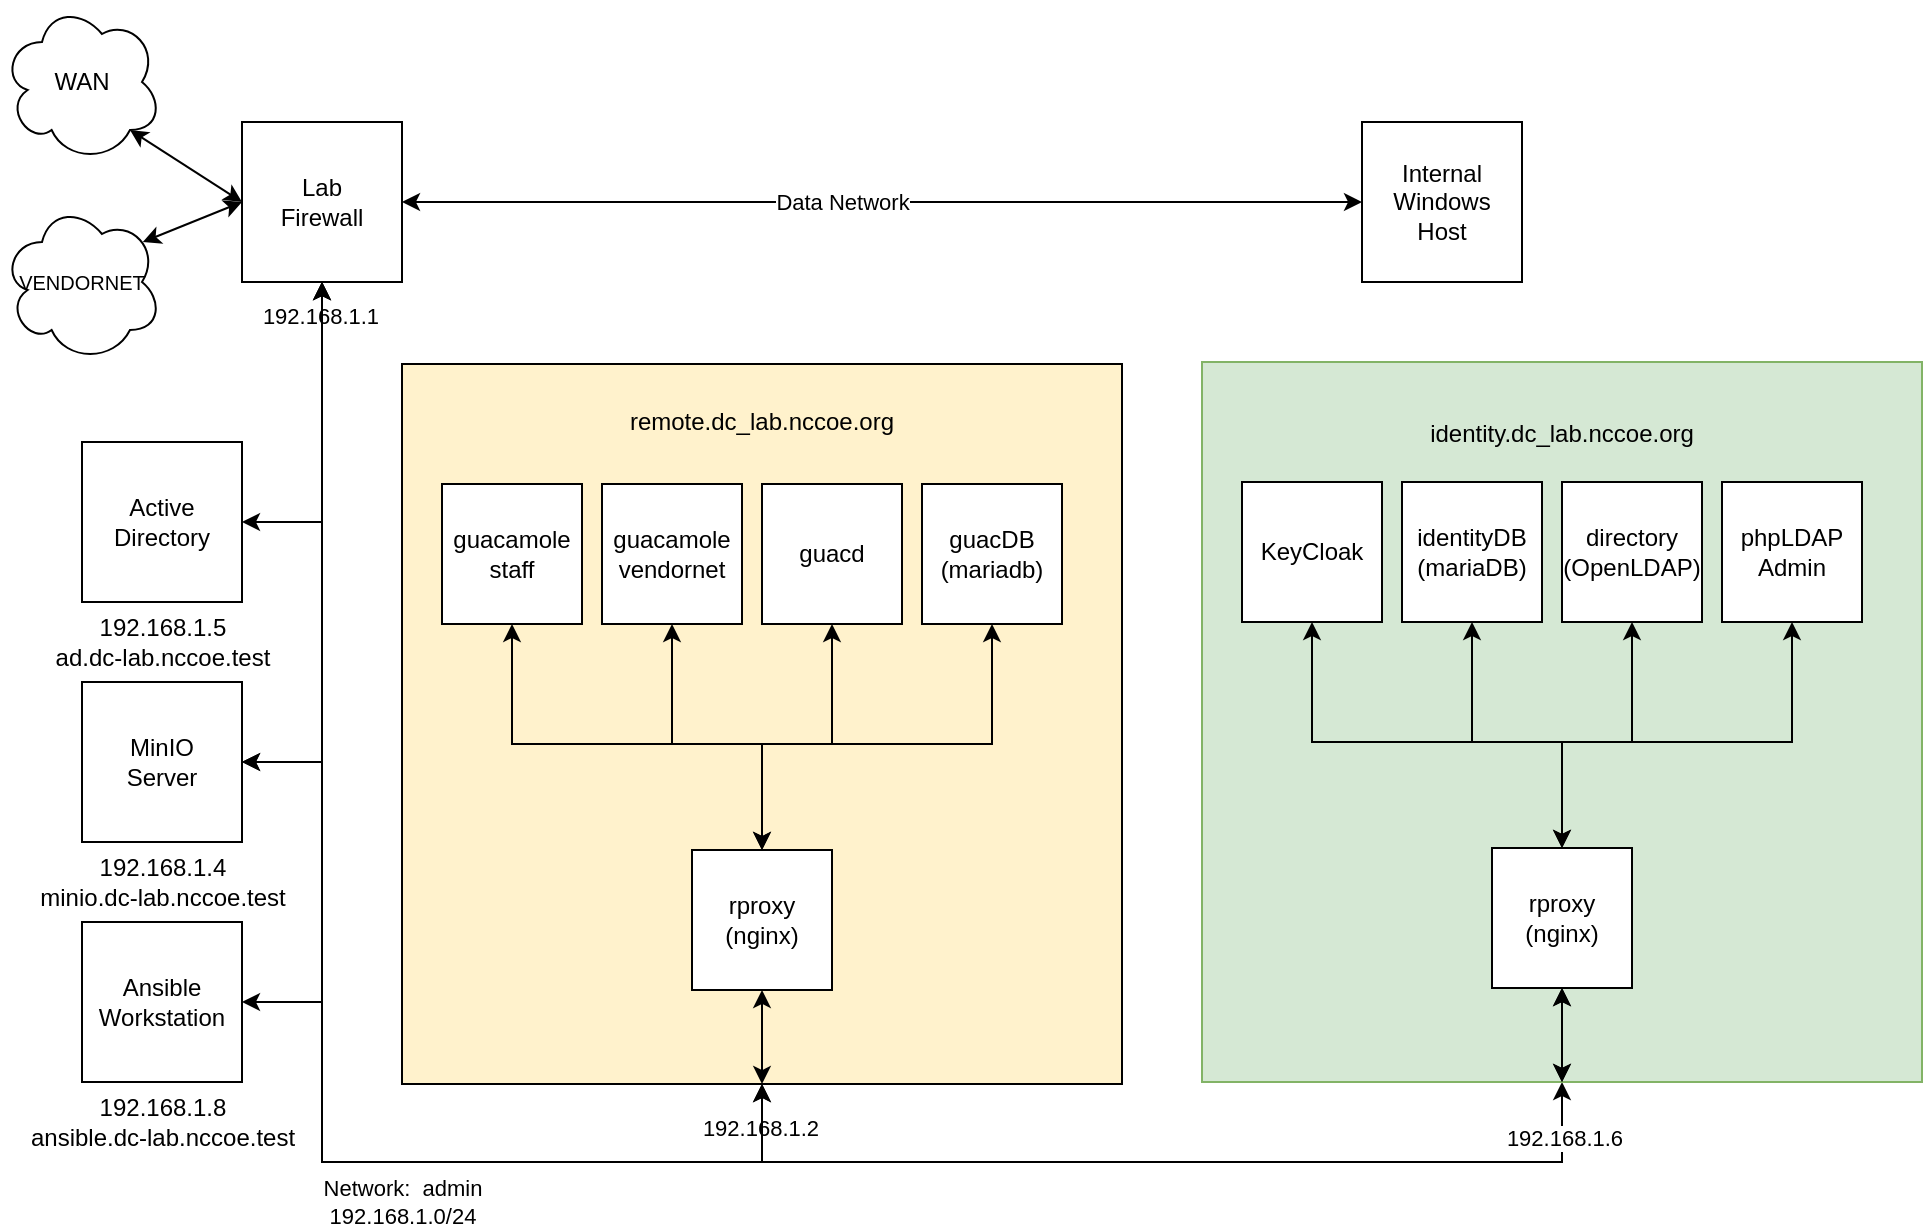 <mxfile version="21.1.2" type="device">
  <diagram name="Page-1" id="j39anbiHqxycgj2Vby9E">
    <mxGraphModel dx="1088" dy="679" grid="1" gridSize="10" guides="1" tooltips="1" connect="1" arrows="1" fold="1" page="1" pageScale="1" pageWidth="1600" pageHeight="1200" math="0" shadow="0">
      <root>
        <mxCell id="0" />
        <mxCell id="1" parent="0" />
        <mxCell id="RbBalypHwQqMpXMawHjO-1" value="Lab&lt;br&gt;Firewall" style="whiteSpace=wrap;html=1;aspect=fixed;" parent="1" vertex="1">
          <mxGeometry x="120" y="120" width="80" height="80" as="geometry" />
        </mxCell>
        <mxCell id="RbBalypHwQqMpXMawHjO-2" value="WAN" style="ellipse;shape=cloud;whiteSpace=wrap;html=1;" parent="1" vertex="1">
          <mxGeometry y="60" width="80" height="80" as="geometry" />
        </mxCell>
        <mxCell id="RbBalypHwQqMpXMawHjO-3" value="" style="endArrow=classic;startArrow=classic;html=1;rounded=0;exitX=0.8;exitY=0.8;exitDx=0;exitDy=0;exitPerimeter=0;entryX=0;entryY=0.5;entryDx=0;entryDy=0;" parent="1" source="RbBalypHwQqMpXMawHjO-2" target="RbBalypHwQqMpXMawHjO-1" edge="1">
          <mxGeometry width="50" height="50" relative="1" as="geometry">
            <mxPoint x="310" y="380" as="sourcePoint" />
            <mxPoint x="360" y="330" as="targetPoint" />
          </mxGeometry>
        </mxCell>
        <mxCell id="RbBalypHwQqMpXMawHjO-21" value="Active&lt;br&gt;Directory" style="whiteSpace=wrap;html=1;aspect=fixed;" parent="1" vertex="1">
          <mxGeometry x="40" y="280" width="80" height="80" as="geometry" />
        </mxCell>
        <mxCell id="RbBalypHwQqMpXMawHjO-22" value="" style="endArrow=classic;startArrow=classic;html=1;rounded=0;entryX=0.5;entryY=1;entryDx=0;entryDy=0;exitX=1;exitY=0.5;exitDx=0;exitDy=0;" parent="1" source="RbBalypHwQqMpXMawHjO-21" target="RbBalypHwQqMpXMawHjO-1" edge="1">
          <mxGeometry width="50" height="50" relative="1" as="geometry">
            <mxPoint x="135" y="345" as="sourcePoint" />
            <mxPoint x="185" y="295" as="targetPoint" />
            <Array as="points">
              <mxPoint x="160" y="320" />
            </Array>
          </mxGeometry>
        </mxCell>
        <mxCell id="RbBalypHwQqMpXMawHjO-23" value="MinIO&lt;br&gt;Server" style="whiteSpace=wrap;html=1;aspect=fixed;" parent="1" vertex="1">
          <mxGeometry x="40" y="400" width="80" height="80" as="geometry" />
        </mxCell>
        <mxCell id="RbBalypHwQqMpXMawHjO-24" value="" style="endArrow=classic;startArrow=classic;html=1;rounded=0;exitX=1;exitY=0.5;exitDx=0;exitDy=0;entryX=0.5;entryY=1;entryDx=0;entryDy=0;" parent="1" source="RbBalypHwQqMpXMawHjO-23" target="RbBalypHwQqMpXMawHjO-1" edge="1">
          <mxGeometry width="50" height="50" relative="1" as="geometry">
            <mxPoint x="300" y="470" as="sourcePoint" />
            <mxPoint x="350" y="420" as="targetPoint" />
            <Array as="points">
              <mxPoint x="160" y="440" />
            </Array>
          </mxGeometry>
        </mxCell>
        <mxCell id="RbBalypHwQqMpXMawHjO-42" value="Network:&amp;nbsp; admin&lt;br&gt;192.168.1.0/24" style="edgeLabel;html=1;align=center;verticalAlign=middle;resizable=0;points=[];" parent="RbBalypHwQqMpXMawHjO-24" vertex="1" connectable="0">
          <mxGeometry x="0.614" y="-1" relative="1" as="geometry">
            <mxPoint x="39" y="406" as="offset" />
          </mxGeometry>
        </mxCell>
        <mxCell id="6uV4f1uO-UUEoO7pm-lm-1" value="192.168.1.1" style="edgeLabel;html=1;align=center;verticalAlign=middle;resizable=0;points=[];" parent="RbBalypHwQqMpXMawHjO-24" vertex="1" connectable="0">
          <mxGeometry x="0.879" y="1" relative="1" as="geometry">
            <mxPoint as="offset" />
          </mxGeometry>
        </mxCell>
        <mxCell id="RbBalypHwQqMpXMawHjO-25" value="" style="endArrow=classic;startArrow=classic;html=1;rounded=0;exitX=1;exitY=0.5;exitDx=0;exitDy=0;entryX=0.5;entryY=1;entryDx=0;entryDy=0;" parent="1" source="RbBalypHwQqMpXMawHjO-23" target="RbBalypHwQqMpXMawHjO-4" edge="1">
          <mxGeometry width="50" height="50" relative="1" as="geometry">
            <mxPoint x="300" y="470" as="sourcePoint" />
            <mxPoint x="350" y="420" as="targetPoint" />
            <Array as="points">
              <mxPoint x="160" y="440" />
              <mxPoint x="160" y="640" />
              <mxPoint x="380" y="640" />
            </Array>
          </mxGeometry>
        </mxCell>
        <mxCell id="6uV4f1uO-UUEoO7pm-lm-6" value="192.168.1.2" style="edgeLabel;html=1;align=center;verticalAlign=middle;resizable=0;points=[];" parent="RbBalypHwQqMpXMawHjO-25" vertex="1" connectable="0">
          <mxGeometry x="0.917" y="1" relative="1" as="geometry">
            <mxPoint y="1" as="offset" />
          </mxGeometry>
        </mxCell>
        <mxCell id="RbBalypHwQqMpXMawHjO-39" value="Internal&lt;br&gt;Windows&lt;br&gt;Host" style="whiteSpace=wrap;html=1;aspect=fixed;" parent="1" vertex="1">
          <mxGeometry x="680" y="120" width="80" height="80" as="geometry" />
        </mxCell>
        <mxCell id="RbBalypHwQqMpXMawHjO-40" value="" style="endArrow=classic;startArrow=classic;html=1;rounded=0;exitX=1;exitY=0.5;exitDx=0;exitDy=0;entryX=0;entryY=0.5;entryDx=0;entryDy=0;" parent="1" source="RbBalypHwQqMpXMawHjO-1" target="RbBalypHwQqMpXMawHjO-39" edge="1">
          <mxGeometry width="50" height="50" relative="1" as="geometry">
            <mxPoint x="300" y="460" as="sourcePoint" />
            <mxPoint x="350" y="410" as="targetPoint" />
          </mxGeometry>
        </mxCell>
        <mxCell id="RbBalypHwQqMpXMawHjO-41" value="Data Network" style="edgeLabel;html=1;align=center;verticalAlign=middle;resizable=0;points=[];container=0;" parent="RbBalypHwQqMpXMawHjO-40" vertex="1" connectable="0">
          <mxGeometry x="-0.204" y="-2" relative="1" as="geometry">
            <mxPoint x="29" y="-2" as="offset" />
          </mxGeometry>
        </mxCell>
        <mxCell id="6uV4f1uO-UUEoO7pm-lm-2" value="192.168.1.5&lt;br&gt;ad.dc-lab.nccoe.test" style="text;html=1;align=center;verticalAlign=middle;resizable=0;points=[];autosize=1;strokeColor=none;fillColor=none;" parent="1" vertex="1">
          <mxGeometry x="15" y="360" width="130" height="40" as="geometry" />
        </mxCell>
        <mxCell id="6uV4f1uO-UUEoO7pm-lm-5" value="192.168.1.4&lt;br&gt;minio.dc-lab.nccoe.test" style="text;html=1;align=center;verticalAlign=middle;resizable=0;points=[];autosize=1;strokeColor=none;fillColor=none;" parent="1" vertex="1">
          <mxGeometry x="5" y="480" width="150" height="40" as="geometry" />
        </mxCell>
        <mxCell id="6uV4f1uO-UUEoO7pm-lm-7" value="&lt;font style=&quot;font-size: 10px;&quot;&gt;VENDORNET&lt;/font&gt;" style="ellipse;shape=cloud;whiteSpace=wrap;html=1;" parent="1" vertex="1">
          <mxGeometry y="160" width="80" height="80" as="geometry" />
        </mxCell>
        <mxCell id="6uV4f1uO-UUEoO7pm-lm-8" value="" style="endArrow=classic;startArrow=classic;html=1;rounded=0;exitX=0.88;exitY=0.25;exitDx=0;exitDy=0;exitPerimeter=0;entryX=0;entryY=0.5;entryDx=0;entryDy=0;" parent="1" source="6uV4f1uO-UUEoO7pm-lm-7" target="RbBalypHwQqMpXMawHjO-1" edge="1">
          <mxGeometry width="50" height="50" relative="1" as="geometry">
            <mxPoint x="80" y="110" as="sourcePoint" />
            <mxPoint x="130" y="170" as="targetPoint" />
          </mxGeometry>
        </mxCell>
        <mxCell id="RbBalypHwQqMpXMawHjO-20" value="" style="group;fillColor=#ffe6cc;strokeColor=#d79b00;container=0;" parent="1" vertex="1" connectable="0">
          <mxGeometry x="200" y="241" width="360" height="360" as="geometry" />
        </mxCell>
        <mxCell id="RbBalypHwQqMpXMawHjO-26" value="" style="endArrow=classic;startArrow=classic;html=1;rounded=0;entryX=0.5;entryY=1;entryDx=0;entryDy=0;" parent="1" target="RbBalypHwQqMpXMawHjO-18" edge="1">
          <mxGeometry width="50" height="50" relative="1" as="geometry">
            <mxPoint x="380" y="601" as="sourcePoint" />
            <mxPoint x="270" y="461" as="targetPoint" />
          </mxGeometry>
        </mxCell>
        <mxCell id="RbBalypHwQqMpXMawHjO-4" value="remote.dc_lab.nccoe.org&lt;br&gt;&lt;br&gt;&lt;br&gt;&lt;br&gt;&lt;br&gt;&lt;br&gt;&lt;br&gt;&lt;br&gt;&lt;br&gt;&lt;br&gt;&lt;br&gt;&lt;br&gt;&lt;br&gt;&lt;br&gt;&lt;br&gt;&lt;br&gt;&lt;br&gt;&lt;br&gt;&lt;br&gt;&lt;br&gt;&lt;br&gt;&lt;br&gt;" style="whiteSpace=wrap;html=1;aspect=fixed;fillColor=#FFF2CC;container=0;" parent="1" vertex="1">
          <mxGeometry x="200" y="241" width="360" height="360" as="geometry" />
        </mxCell>
        <mxCell id="RbBalypHwQqMpXMawHjO-7" value="guacd" style="whiteSpace=wrap;html=1;aspect=fixed;container=0;" parent="1" vertex="1">
          <mxGeometry x="380" y="301" width="70" height="70" as="geometry" />
        </mxCell>
        <mxCell id="RbBalypHwQqMpXMawHjO-8" value="guacamole&lt;br&gt;staff" style="whiteSpace=wrap;html=1;aspect=fixed;container=0;" parent="1" vertex="1">
          <mxGeometry x="220" y="301" width="70" height="70" as="geometry" />
        </mxCell>
        <mxCell id="RbBalypHwQqMpXMawHjO-9" value="guacDB&lt;br&gt;(mariadb)" style="whiteSpace=wrap;html=1;aspect=fixed;container=0;" parent="1" vertex="1">
          <mxGeometry x="460" y="301" width="70" height="70" as="geometry" />
        </mxCell>
        <mxCell id="RbBalypHwQqMpXMawHjO-16" value="guacamole&lt;br&gt;vendornet" style="whiteSpace=wrap;html=1;aspect=fixed;container=0;" parent="1" vertex="1">
          <mxGeometry x="300" y="301" width="70" height="70" as="geometry" />
        </mxCell>
        <mxCell id="RbBalypHwQqMpXMawHjO-18" value="rproxy&lt;br&gt;(nginx)" style="whiteSpace=wrap;html=1;aspect=fixed;container=0;" parent="1" vertex="1">
          <mxGeometry x="345" y="484" width="70" height="70" as="geometry" />
        </mxCell>
        <mxCell id="RbBalypHwQqMpXMawHjO-27" value="" style="endArrow=classic;startArrow=classic;html=1;rounded=0;exitX=0.5;exitY=0;exitDx=0;exitDy=0;entryX=0.5;entryY=1;entryDx=0;entryDy=0;" parent="1" source="RbBalypHwQqMpXMawHjO-18" target="RbBalypHwQqMpXMawHjO-9" edge="1">
          <mxGeometry width="50" height="50" relative="1" as="geometry">
            <mxPoint x="220" y="511" as="sourcePoint" />
            <mxPoint x="270" y="461" as="targetPoint" />
            <Array as="points">
              <mxPoint x="380" y="431" />
              <mxPoint x="495" y="431" />
            </Array>
          </mxGeometry>
        </mxCell>
        <mxCell id="RbBalypHwQqMpXMawHjO-33" value="" style="endArrow=classic;startArrow=classic;html=1;rounded=0;exitX=0.5;exitY=0;exitDx=0;exitDy=0;entryX=0.5;entryY=1;entryDx=0;entryDy=0;" parent="1" source="RbBalypHwQqMpXMawHjO-18" target="RbBalypHwQqMpXMawHjO-8" edge="1">
          <mxGeometry width="50" height="50" relative="1" as="geometry">
            <mxPoint x="220" y="511" as="sourcePoint" />
            <mxPoint x="280" y="381" as="targetPoint" />
            <Array as="points">
              <mxPoint x="380" y="431" />
              <mxPoint x="255" y="431" />
            </Array>
          </mxGeometry>
        </mxCell>
        <mxCell id="Wc-wodaVvmo2lyUh-DHU-7" value="" style="endArrow=classic;startArrow=classic;html=1;rounded=0;exitX=0.5;exitY=1;exitDx=0;exitDy=0;entryX=0.5;entryY=1;entryDx=0;entryDy=0;" parent="1" source="RbBalypHwQqMpXMawHjO-16" target="RbBalypHwQqMpXMawHjO-7" edge="1">
          <mxGeometry width="50" height="50" relative="1" as="geometry">
            <mxPoint x="330" y="411" as="sourcePoint" />
            <mxPoint x="380" y="361" as="targetPoint" />
            <Array as="points">
              <mxPoint x="335" y="431" />
              <mxPoint x="380" y="431" />
              <mxPoint x="415" y="431" />
            </Array>
          </mxGeometry>
        </mxCell>
        <mxCell id="Wc-wodaVvmo2lyUh-DHU-8" value="" style="endArrow=classic;startArrow=classic;html=1;rounded=0;entryX=0.5;entryY=1;entryDx=0;entryDy=0;exitX=0.5;exitY=1;exitDx=0;exitDy=0;" parent="1" source="RbBalypHwQqMpXMawHjO-18" target="RbBalypHwQqMpXMawHjO-4" edge="1">
          <mxGeometry width="50" height="50" relative="1" as="geometry">
            <mxPoint x="330" y="411" as="sourcePoint" />
            <mxPoint x="380" y="361" as="targetPoint" />
          </mxGeometry>
        </mxCell>
        <mxCell id="Wc-wodaVvmo2lyUh-DHU-22" value="" style="endArrow=classic;startArrow=classic;html=1;rounded=0;exitX=0.5;exitY=1;exitDx=0;exitDy=0;entryX=0.5;entryY=1;entryDx=0;entryDy=0;" parent="1" source="RbBalypHwQqMpXMawHjO-4" target="Wc-wodaVvmo2lyUh-DHU-12" edge="1">
          <mxGeometry width="50" height="50" relative="1" as="geometry">
            <mxPoint x="410" y="370" as="sourcePoint" />
            <mxPoint x="460" y="320" as="targetPoint" />
            <Array as="points">
              <mxPoint x="380" y="640" />
              <mxPoint x="580" y="640" />
              <mxPoint x="780" y="640" />
            </Array>
          </mxGeometry>
        </mxCell>
        <mxCell id="Wc-wodaVvmo2lyUh-DHU-24" value="192.168.1.6" style="edgeLabel;html=1;align=center;verticalAlign=middle;resizable=0;points=[];" parent="Wc-wodaVvmo2lyUh-DHU-22" vertex="1" connectable="0">
          <mxGeometry x="0.889" y="-1" relative="1" as="geometry">
            <mxPoint y="1" as="offset" />
          </mxGeometry>
        </mxCell>
        <mxCell id="Wc-wodaVvmo2lyUh-DHU-23" value="" style="group;fillColor=#E6FFCC;" parent="1" vertex="1" connectable="0">
          <mxGeometry x="600" y="240" width="360" height="360" as="geometry" />
        </mxCell>
        <mxCell id="Wc-wodaVvmo2lyUh-DHU-10" value="" style="group;fillColor=#ffe6cc;strokeColor=#d79b00;container=0;" parent="Wc-wodaVvmo2lyUh-DHU-23" vertex="1" connectable="0">
          <mxGeometry width="360" height="360" as="geometry" />
        </mxCell>
        <mxCell id="Wc-wodaVvmo2lyUh-DHU-12" value="identity.dc_lab.nccoe.org&lt;br&gt;&lt;br&gt;&lt;br&gt;&lt;br&gt;&lt;br&gt;&lt;br&gt;&lt;br&gt;&lt;br&gt;&lt;br&gt;&lt;br&gt;&lt;br&gt;&lt;br&gt;&lt;br&gt;&lt;br&gt;&lt;br&gt;&lt;br&gt;&lt;br&gt;&lt;br&gt;&lt;br&gt;&lt;br&gt;&lt;br&gt;" style="whiteSpace=wrap;html=1;aspect=fixed;fillColor=#d5e8d4;container=0;strokeColor=#82b366;" parent="Wc-wodaVvmo2lyUh-DHU-23" vertex="1">
          <mxGeometry width="360" height="360" as="geometry" />
        </mxCell>
        <mxCell id="Wc-wodaVvmo2lyUh-DHU-11" value="" style="endArrow=classic;startArrow=classic;html=1;rounded=0;entryX=0.5;entryY=1;entryDx=0;entryDy=0;" parent="Wc-wodaVvmo2lyUh-DHU-23" target="Wc-wodaVvmo2lyUh-DHU-17" edge="1">
          <mxGeometry width="50" height="50" relative="1" as="geometry">
            <mxPoint x="180" y="360" as="sourcePoint" />
            <mxPoint x="70" y="220" as="targetPoint" />
          </mxGeometry>
        </mxCell>
        <mxCell id="Wc-wodaVvmo2lyUh-DHU-13" value="directory&lt;br&gt;(OpenLDAP)" style="whiteSpace=wrap;html=1;aspect=fixed;container=0;" parent="Wc-wodaVvmo2lyUh-DHU-23" vertex="1">
          <mxGeometry x="180" y="60" width="70" height="70" as="geometry" />
        </mxCell>
        <mxCell id="Wc-wodaVvmo2lyUh-DHU-14" value="KeyCloak" style="whiteSpace=wrap;html=1;aspect=fixed;container=0;" parent="Wc-wodaVvmo2lyUh-DHU-23" vertex="1">
          <mxGeometry x="20" y="60" width="70" height="70" as="geometry" />
        </mxCell>
        <mxCell id="Wc-wodaVvmo2lyUh-DHU-15" value="phpLDAP&lt;br&gt;Admin" style="whiteSpace=wrap;html=1;aspect=fixed;container=0;" parent="Wc-wodaVvmo2lyUh-DHU-23" vertex="1">
          <mxGeometry x="260" y="60" width="70" height="70" as="geometry" />
        </mxCell>
        <mxCell id="Wc-wodaVvmo2lyUh-DHU-16" value="identityDB&lt;br&gt;(mariaDB)" style="whiteSpace=wrap;html=1;aspect=fixed;container=0;" parent="Wc-wodaVvmo2lyUh-DHU-23" vertex="1">
          <mxGeometry x="100" y="60" width="70" height="70" as="geometry" />
        </mxCell>
        <mxCell id="Wc-wodaVvmo2lyUh-DHU-17" value="rproxy&lt;br&gt;(nginx)" style="whiteSpace=wrap;html=1;aspect=fixed;container=0;" parent="Wc-wodaVvmo2lyUh-DHU-23" vertex="1">
          <mxGeometry x="145" y="243" width="70" height="70" as="geometry" />
        </mxCell>
        <mxCell id="Wc-wodaVvmo2lyUh-DHU-18" value="" style="endArrow=classic;startArrow=classic;html=1;rounded=0;exitX=0.5;exitY=0;exitDx=0;exitDy=0;entryX=0.5;entryY=1;entryDx=0;entryDy=0;" parent="Wc-wodaVvmo2lyUh-DHU-23" source="Wc-wodaVvmo2lyUh-DHU-17" target="Wc-wodaVvmo2lyUh-DHU-15" edge="1">
          <mxGeometry width="50" height="50" relative="1" as="geometry">
            <mxPoint x="20" y="270" as="sourcePoint" />
            <mxPoint x="70" y="220" as="targetPoint" />
            <Array as="points">
              <mxPoint x="180" y="190" />
              <mxPoint x="295" y="190" />
            </Array>
          </mxGeometry>
        </mxCell>
        <mxCell id="Wc-wodaVvmo2lyUh-DHU-19" value="" style="endArrow=classic;startArrow=classic;html=1;rounded=0;exitX=0.5;exitY=0;exitDx=0;exitDy=0;entryX=0.5;entryY=1;entryDx=0;entryDy=0;" parent="Wc-wodaVvmo2lyUh-DHU-23" source="Wc-wodaVvmo2lyUh-DHU-17" target="Wc-wodaVvmo2lyUh-DHU-14" edge="1">
          <mxGeometry width="50" height="50" relative="1" as="geometry">
            <mxPoint x="20" y="270" as="sourcePoint" />
            <mxPoint x="80" y="140" as="targetPoint" />
            <Array as="points">
              <mxPoint x="180" y="190" />
              <mxPoint x="55" y="190" />
            </Array>
          </mxGeometry>
        </mxCell>
        <mxCell id="Wc-wodaVvmo2lyUh-DHU-20" value="" style="endArrow=classic;startArrow=classic;html=1;rounded=0;exitX=0.5;exitY=1;exitDx=0;exitDy=0;entryX=0.5;entryY=1;entryDx=0;entryDy=0;" parent="Wc-wodaVvmo2lyUh-DHU-23" source="Wc-wodaVvmo2lyUh-DHU-16" target="Wc-wodaVvmo2lyUh-DHU-13" edge="1">
          <mxGeometry width="50" height="50" relative="1" as="geometry">
            <mxPoint x="130" y="170" as="sourcePoint" />
            <mxPoint x="180" y="120" as="targetPoint" />
            <Array as="points">
              <mxPoint x="135" y="190" />
              <mxPoint x="180" y="190" />
              <mxPoint x="215" y="190" />
            </Array>
          </mxGeometry>
        </mxCell>
        <mxCell id="Wc-wodaVvmo2lyUh-DHU-21" value="" style="endArrow=classic;startArrow=classic;html=1;rounded=0;entryX=0.5;entryY=1;entryDx=0;entryDy=0;exitX=0.5;exitY=1;exitDx=0;exitDy=0;" parent="Wc-wodaVvmo2lyUh-DHU-23" source="Wc-wodaVvmo2lyUh-DHU-17" target="Wc-wodaVvmo2lyUh-DHU-12" edge="1">
          <mxGeometry width="50" height="50" relative="1" as="geometry">
            <mxPoint x="130" y="170" as="sourcePoint" />
            <mxPoint x="180" y="120" as="targetPoint" />
          </mxGeometry>
        </mxCell>
        <mxCell id="-V4cJF17WB5h-45hGdcM-1" value="Ansible&lt;br&gt;Workstation" style="whiteSpace=wrap;html=1;aspect=fixed;" vertex="1" parent="1">
          <mxGeometry x="40" y="520" width="80" height="80" as="geometry" />
        </mxCell>
        <mxCell id="-V4cJF17WB5h-45hGdcM-2" value="" style="endArrow=classic;startArrow=classic;html=1;rounded=0;entryX=0.5;entryY=1;entryDx=0;entryDy=0;exitX=1;exitY=0.5;exitDx=0;exitDy=0;" edge="1" parent="1" source="-V4cJF17WB5h-45hGdcM-1" target="RbBalypHwQqMpXMawHjO-1">
          <mxGeometry width="50" height="50" relative="1" as="geometry">
            <mxPoint x="130" y="330" as="sourcePoint" />
            <mxPoint x="170" y="210" as="targetPoint" />
            <Array as="points">
              <mxPoint x="160" y="560" />
            </Array>
          </mxGeometry>
        </mxCell>
        <mxCell id="-V4cJF17WB5h-45hGdcM-3" value="192.168.1.8&lt;br&gt;ansible.dc-lab.nccoe.test" style="text;html=1;align=center;verticalAlign=middle;resizable=0;points=[];autosize=1;strokeColor=none;fillColor=none;" vertex="1" parent="1">
          <mxGeometry y="600" width="160" height="40" as="geometry" />
        </mxCell>
      </root>
    </mxGraphModel>
  </diagram>
</mxfile>
